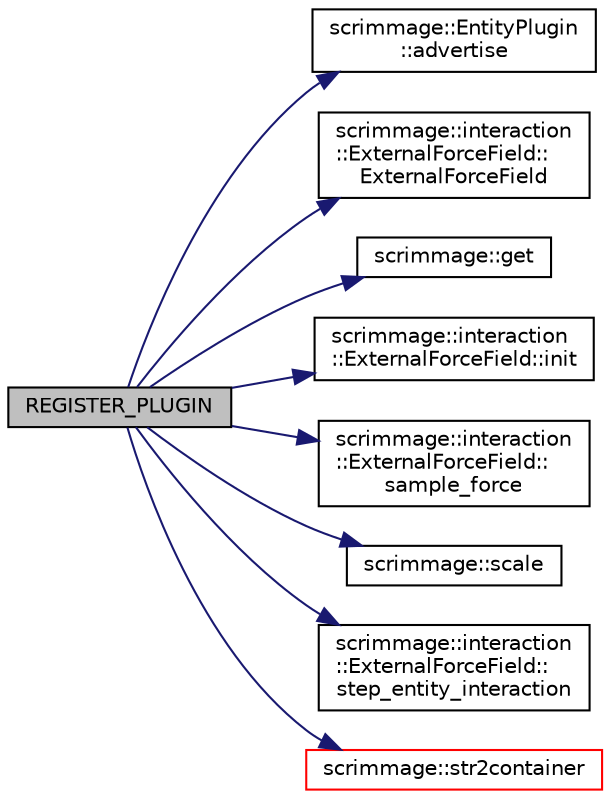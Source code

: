 digraph "REGISTER_PLUGIN"
{
 // LATEX_PDF_SIZE
  edge [fontname="Helvetica",fontsize="10",labelfontname="Helvetica",labelfontsize="10"];
  node [fontname="Helvetica",fontsize="10",shape=record];
  rankdir="LR";
  Node1 [label="REGISTER_PLUGIN",height=0.2,width=0.4,color="black", fillcolor="grey75", style="filled", fontcolor="black",tooltip=" "];
  Node1 -> Node2 [color="midnightblue",fontsize="10",style="solid",fontname="Helvetica"];
  Node2 [label="scrimmage::EntityPlugin\l::advertise",height=0.2,width=0.4,color="black", fillcolor="white", style="filled",URL="$classscrimmage_1_1EntityPlugin.html#aa4237f084247e93ca942aa70708aad03",tooltip=" "];
  Node1 -> Node3 [color="midnightblue",fontsize="10",style="solid",fontname="Helvetica"];
  Node3 [label="scrimmage::interaction\l::ExternalForceField::\lExternalForceField",height=0.2,width=0.4,color="black", fillcolor="white", style="filled",URL="$classscrimmage_1_1interaction_1_1ExternalForceField.html#a436dce22b8cfbcdc7fe76e9db0a0336a",tooltip=" "];
  Node1 -> Node4 [color="midnightblue",fontsize="10",style="solid",fontname="Helvetica"];
  Node4 [label="scrimmage::get",height=0.2,width=0.4,color="black", fillcolor="white", style="filled",URL="$namespacescrimmage.html#a3cd399bc8f69e9cd9f22ae8426abb456",tooltip=" "];
  Node1 -> Node5 [color="midnightblue",fontsize="10",style="solid",fontname="Helvetica"];
  Node5 [label="scrimmage::interaction\l::ExternalForceField::init",height=0.2,width=0.4,color="black", fillcolor="white", style="filled",URL="$classscrimmage_1_1interaction_1_1ExternalForceField.html#a2f3d205ed4e61282749862b43071bc4e",tooltip=" "];
  Node1 -> Node6 [color="midnightblue",fontsize="10",style="solid",fontname="Helvetica"];
  Node6 [label="scrimmage::interaction\l::ExternalForceField::\lsample_force",height=0.2,width=0.4,color="black", fillcolor="white", style="filled",URL="$classscrimmage_1_1interaction_1_1ExternalForceField.html#ab160bafd50031d6ac6023bb1718b3ef7",tooltip=" "];
  Node1 -> Node7 [color="midnightblue",fontsize="10",style="solid",fontname="Helvetica"];
  Node7 [label="scrimmage::scale",height=0.2,width=0.4,color="black", fillcolor="white", style="filled",URL="$namespacescrimmage.html#ad2db458678bcd083ebac042fe72e81da",tooltip=" "];
  Node1 -> Node8 [color="midnightblue",fontsize="10",style="solid",fontname="Helvetica"];
  Node8 [label="scrimmage::interaction\l::ExternalForceField::\lstep_entity_interaction",height=0.2,width=0.4,color="black", fillcolor="white", style="filled",URL="$classscrimmage_1_1interaction_1_1ExternalForceField.html#a6f284656ceed8599c5dec4904f360178",tooltip=" "];
  Node1 -> Node9 [color="midnightblue",fontsize="10",style="solid",fontname="Helvetica"];
  Node9 [label="scrimmage::str2container",height=0.2,width=0.4,color="red", fillcolor="white", style="filled",URL="$namespacescrimmage.html#a33cb0991fa26d446d903cf250661affb",tooltip=" "];
}
